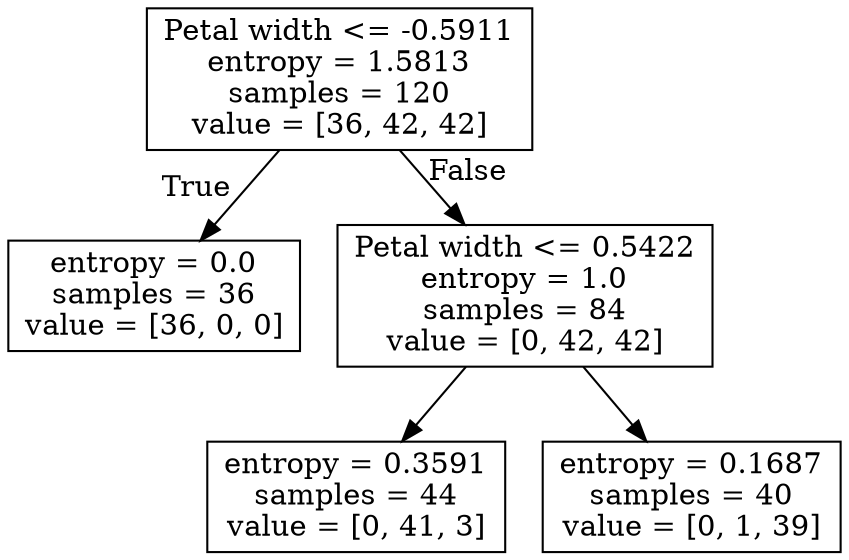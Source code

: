 digraph Tree {
node [shape=box] ;
0 [label="Petal width <= -0.5911\nentropy = 1.5813\nsamples = 120\nvalue = [36, 42, 42]"] ;
1 [label="entropy = 0.0\nsamples = 36\nvalue = [36, 0, 0]"] ;
0 -> 1 [labeldistance=2.5, labelangle=45, headlabel="True"] ;
2 [label="Petal width <= 0.5422\nentropy = 1.0\nsamples = 84\nvalue = [0, 42, 42]"] ;
0 -> 2 [labeldistance=2.5, labelangle=-45, headlabel="False"] ;
3 [label="entropy = 0.3591\nsamples = 44\nvalue = [0, 41, 3]"] ;
2 -> 3 ;
4 [label="entropy = 0.1687\nsamples = 40\nvalue = [0, 1, 39]"] ;
2 -> 4 ;
}